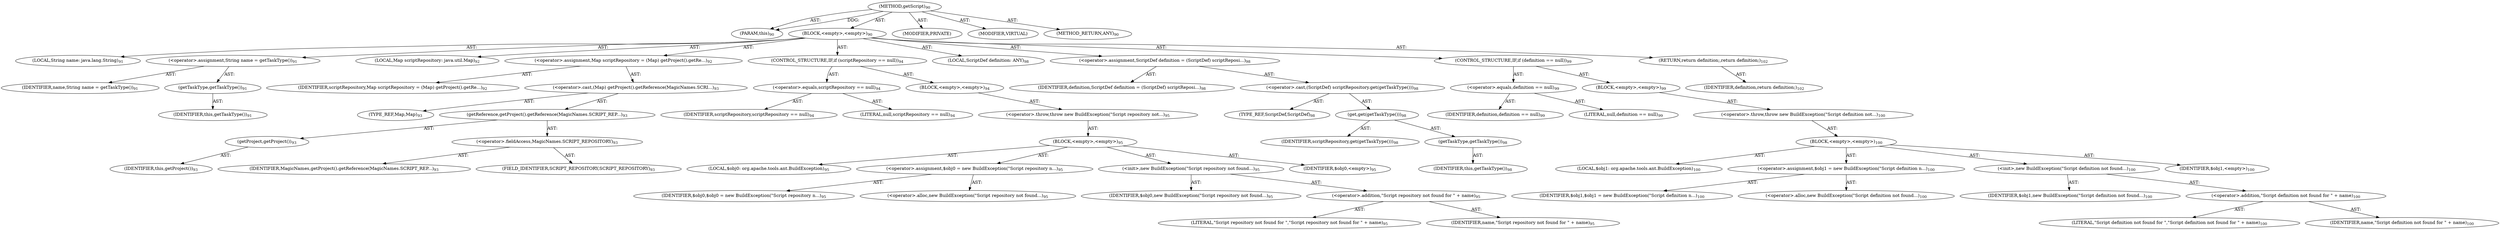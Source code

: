 digraph "getScript" {  
"111669149697" [label = <(METHOD,getScript)<SUB>90</SUB>> ]
"115964116993" [label = <(PARAM,this)<SUB>90</SUB>> ]
"25769803777" [label = <(BLOCK,&lt;empty&gt;,&lt;empty&gt;)<SUB>90</SUB>> ]
"94489280512" [label = <(LOCAL,String name: java.lang.String)<SUB>91</SUB>> ]
"30064771076" [label = <(&lt;operator&gt;.assignment,String name = getTaskType())<SUB>91</SUB>> ]
"68719476745" [label = <(IDENTIFIER,name,String name = getTaskType())<SUB>91</SUB>> ]
"30064771077" [label = <(getTaskType,getTaskType())<SUB>91</SUB>> ]
"68719476737" [label = <(IDENTIFIER,this,getTaskType())<SUB>91</SUB>> ]
"94489280513" [label = <(LOCAL,Map scriptRepository: java.util.Map)<SUB>92</SUB>> ]
"30064771078" [label = <(&lt;operator&gt;.assignment,Map scriptRepository = (Map) getProject().getRe...)<SUB>92</SUB>> ]
"68719476746" [label = <(IDENTIFIER,scriptRepository,Map scriptRepository = (Map) getProject().getRe...)<SUB>92</SUB>> ]
"30064771079" [label = <(&lt;operator&gt;.cast,(Map) getProject().getReference(MagicNames.SCRI...)<SUB>93</SUB>> ]
"180388626432" [label = <(TYPE_REF,Map,Map)<SUB>93</SUB>> ]
"30064771080" [label = <(getReference,getProject().getReference(MagicNames.SCRIPT_REP...)<SUB>93</SUB>> ]
"30064771081" [label = <(getProject,getProject())<SUB>93</SUB>> ]
"68719476738" [label = <(IDENTIFIER,this,getProject())<SUB>93</SUB>> ]
"30064771082" [label = <(&lt;operator&gt;.fieldAccess,MagicNames.SCRIPT_REPOSITORY)<SUB>93</SUB>> ]
"68719476747" [label = <(IDENTIFIER,MagicNames,getProject().getReference(MagicNames.SCRIPT_REP...)<SUB>93</SUB>> ]
"55834574850" [label = <(FIELD_IDENTIFIER,SCRIPT_REPOSITORY,SCRIPT_REPOSITORY)<SUB>93</SUB>> ]
"47244640256" [label = <(CONTROL_STRUCTURE,IF,if (scriptRepository == null))<SUB>94</SUB>> ]
"30064771083" [label = <(&lt;operator&gt;.equals,scriptRepository == null)<SUB>94</SUB>> ]
"68719476748" [label = <(IDENTIFIER,scriptRepository,scriptRepository == null)<SUB>94</SUB>> ]
"90194313216" [label = <(LITERAL,null,scriptRepository == null)<SUB>94</SUB>> ]
"25769803778" [label = <(BLOCK,&lt;empty&gt;,&lt;empty&gt;)<SUB>94</SUB>> ]
"30064771084" [label = <(&lt;operator&gt;.throw,throw new BuildException(&quot;Script repository not...)<SUB>95</SUB>> ]
"25769803779" [label = <(BLOCK,&lt;empty&gt;,&lt;empty&gt;)<SUB>95</SUB>> ]
"94489280514" [label = <(LOCAL,$obj0: org.apache.tools.ant.BuildException)<SUB>95</SUB>> ]
"30064771085" [label = <(&lt;operator&gt;.assignment,$obj0 = new BuildException(&quot;Script repository n...)<SUB>95</SUB>> ]
"68719476749" [label = <(IDENTIFIER,$obj0,$obj0 = new BuildException(&quot;Script repository n...)<SUB>95</SUB>> ]
"30064771086" [label = <(&lt;operator&gt;.alloc,new BuildException(&quot;Script repository not found...)<SUB>95</SUB>> ]
"30064771087" [label = <(&lt;init&gt;,new BuildException(&quot;Script repository not found...)<SUB>95</SUB>> ]
"68719476750" [label = <(IDENTIFIER,$obj0,new BuildException(&quot;Script repository not found...)<SUB>95</SUB>> ]
"30064771088" [label = <(&lt;operator&gt;.addition,&quot;Script repository not found for &quot; + name)<SUB>95</SUB>> ]
"90194313217" [label = <(LITERAL,&quot;Script repository not found for &quot;,&quot;Script repository not found for &quot; + name)<SUB>95</SUB>> ]
"68719476751" [label = <(IDENTIFIER,name,&quot;Script repository not found for &quot; + name)<SUB>95</SUB>> ]
"68719476752" [label = <(IDENTIFIER,$obj0,&lt;empty&gt;)<SUB>95</SUB>> ]
"94489280515" [label = <(LOCAL,ScriptDef definition: ANY)<SUB>98</SUB>> ]
"30064771089" [label = <(&lt;operator&gt;.assignment,ScriptDef definition = (ScriptDef) scriptReposi...)<SUB>98</SUB>> ]
"68719476753" [label = <(IDENTIFIER,definition,ScriptDef definition = (ScriptDef) scriptReposi...)<SUB>98</SUB>> ]
"30064771090" [label = <(&lt;operator&gt;.cast,(ScriptDef) scriptRepository.get(getTaskType()))<SUB>98</SUB>> ]
"180388626433" [label = <(TYPE_REF,ScriptDef,ScriptDef)<SUB>98</SUB>> ]
"30064771091" [label = <(get,get(getTaskType()))<SUB>98</SUB>> ]
"68719476754" [label = <(IDENTIFIER,scriptRepository,get(getTaskType()))<SUB>98</SUB>> ]
"30064771092" [label = <(getTaskType,getTaskType())<SUB>98</SUB>> ]
"68719476739" [label = <(IDENTIFIER,this,getTaskType())<SUB>98</SUB>> ]
"47244640257" [label = <(CONTROL_STRUCTURE,IF,if (definition == null))<SUB>99</SUB>> ]
"30064771093" [label = <(&lt;operator&gt;.equals,definition == null)<SUB>99</SUB>> ]
"68719476755" [label = <(IDENTIFIER,definition,definition == null)<SUB>99</SUB>> ]
"90194313218" [label = <(LITERAL,null,definition == null)<SUB>99</SUB>> ]
"25769803780" [label = <(BLOCK,&lt;empty&gt;,&lt;empty&gt;)<SUB>99</SUB>> ]
"30064771094" [label = <(&lt;operator&gt;.throw,throw new BuildException(&quot;Script definition not...)<SUB>100</SUB>> ]
"25769803781" [label = <(BLOCK,&lt;empty&gt;,&lt;empty&gt;)<SUB>100</SUB>> ]
"94489280516" [label = <(LOCAL,$obj1: org.apache.tools.ant.BuildException)<SUB>100</SUB>> ]
"30064771095" [label = <(&lt;operator&gt;.assignment,$obj1 = new BuildException(&quot;Script definition n...)<SUB>100</SUB>> ]
"68719476756" [label = <(IDENTIFIER,$obj1,$obj1 = new BuildException(&quot;Script definition n...)<SUB>100</SUB>> ]
"30064771096" [label = <(&lt;operator&gt;.alloc,new BuildException(&quot;Script definition not found...)<SUB>100</SUB>> ]
"30064771097" [label = <(&lt;init&gt;,new BuildException(&quot;Script definition not found...)<SUB>100</SUB>> ]
"68719476757" [label = <(IDENTIFIER,$obj1,new BuildException(&quot;Script definition not found...)<SUB>100</SUB>> ]
"30064771098" [label = <(&lt;operator&gt;.addition,&quot;Script definition not found for &quot; + name)<SUB>100</SUB>> ]
"90194313219" [label = <(LITERAL,&quot;Script definition not found for &quot;,&quot;Script definition not found for &quot; + name)<SUB>100</SUB>> ]
"68719476758" [label = <(IDENTIFIER,name,&quot;Script definition not found for &quot; + name)<SUB>100</SUB>> ]
"68719476759" [label = <(IDENTIFIER,$obj1,&lt;empty&gt;)<SUB>100</SUB>> ]
"146028888064" [label = <(RETURN,return definition;,return definition;)<SUB>102</SUB>> ]
"68719476760" [label = <(IDENTIFIER,definition,return definition;)<SUB>102</SUB>> ]
"133143986180" [label = <(MODIFIER,PRIVATE)> ]
"133143986181" [label = <(MODIFIER,VIRTUAL)> ]
"128849018881" [label = <(METHOD_RETURN,ANY)<SUB>90</SUB>> ]
  "111669149697" -> "115964116993"  [ label = "AST: "] 
  "111669149697" -> "25769803777"  [ label = "AST: "] 
  "111669149697" -> "133143986180"  [ label = "AST: "] 
  "111669149697" -> "133143986181"  [ label = "AST: "] 
  "111669149697" -> "128849018881"  [ label = "AST: "] 
  "25769803777" -> "94489280512"  [ label = "AST: "] 
  "25769803777" -> "30064771076"  [ label = "AST: "] 
  "25769803777" -> "94489280513"  [ label = "AST: "] 
  "25769803777" -> "30064771078"  [ label = "AST: "] 
  "25769803777" -> "47244640256"  [ label = "AST: "] 
  "25769803777" -> "94489280515"  [ label = "AST: "] 
  "25769803777" -> "30064771089"  [ label = "AST: "] 
  "25769803777" -> "47244640257"  [ label = "AST: "] 
  "25769803777" -> "146028888064"  [ label = "AST: "] 
  "30064771076" -> "68719476745"  [ label = "AST: "] 
  "30064771076" -> "30064771077"  [ label = "AST: "] 
  "30064771077" -> "68719476737"  [ label = "AST: "] 
  "30064771078" -> "68719476746"  [ label = "AST: "] 
  "30064771078" -> "30064771079"  [ label = "AST: "] 
  "30064771079" -> "180388626432"  [ label = "AST: "] 
  "30064771079" -> "30064771080"  [ label = "AST: "] 
  "30064771080" -> "30064771081"  [ label = "AST: "] 
  "30064771080" -> "30064771082"  [ label = "AST: "] 
  "30064771081" -> "68719476738"  [ label = "AST: "] 
  "30064771082" -> "68719476747"  [ label = "AST: "] 
  "30064771082" -> "55834574850"  [ label = "AST: "] 
  "47244640256" -> "30064771083"  [ label = "AST: "] 
  "47244640256" -> "25769803778"  [ label = "AST: "] 
  "30064771083" -> "68719476748"  [ label = "AST: "] 
  "30064771083" -> "90194313216"  [ label = "AST: "] 
  "25769803778" -> "30064771084"  [ label = "AST: "] 
  "30064771084" -> "25769803779"  [ label = "AST: "] 
  "25769803779" -> "94489280514"  [ label = "AST: "] 
  "25769803779" -> "30064771085"  [ label = "AST: "] 
  "25769803779" -> "30064771087"  [ label = "AST: "] 
  "25769803779" -> "68719476752"  [ label = "AST: "] 
  "30064771085" -> "68719476749"  [ label = "AST: "] 
  "30064771085" -> "30064771086"  [ label = "AST: "] 
  "30064771087" -> "68719476750"  [ label = "AST: "] 
  "30064771087" -> "30064771088"  [ label = "AST: "] 
  "30064771088" -> "90194313217"  [ label = "AST: "] 
  "30064771088" -> "68719476751"  [ label = "AST: "] 
  "30064771089" -> "68719476753"  [ label = "AST: "] 
  "30064771089" -> "30064771090"  [ label = "AST: "] 
  "30064771090" -> "180388626433"  [ label = "AST: "] 
  "30064771090" -> "30064771091"  [ label = "AST: "] 
  "30064771091" -> "68719476754"  [ label = "AST: "] 
  "30064771091" -> "30064771092"  [ label = "AST: "] 
  "30064771092" -> "68719476739"  [ label = "AST: "] 
  "47244640257" -> "30064771093"  [ label = "AST: "] 
  "47244640257" -> "25769803780"  [ label = "AST: "] 
  "30064771093" -> "68719476755"  [ label = "AST: "] 
  "30064771093" -> "90194313218"  [ label = "AST: "] 
  "25769803780" -> "30064771094"  [ label = "AST: "] 
  "30064771094" -> "25769803781"  [ label = "AST: "] 
  "25769803781" -> "94489280516"  [ label = "AST: "] 
  "25769803781" -> "30064771095"  [ label = "AST: "] 
  "25769803781" -> "30064771097"  [ label = "AST: "] 
  "25769803781" -> "68719476759"  [ label = "AST: "] 
  "30064771095" -> "68719476756"  [ label = "AST: "] 
  "30064771095" -> "30064771096"  [ label = "AST: "] 
  "30064771097" -> "68719476757"  [ label = "AST: "] 
  "30064771097" -> "30064771098"  [ label = "AST: "] 
  "30064771098" -> "90194313219"  [ label = "AST: "] 
  "30064771098" -> "68719476758"  [ label = "AST: "] 
  "146028888064" -> "68719476760"  [ label = "AST: "] 
  "111669149697" -> "115964116993"  [ label = "DDG: "] 
}
